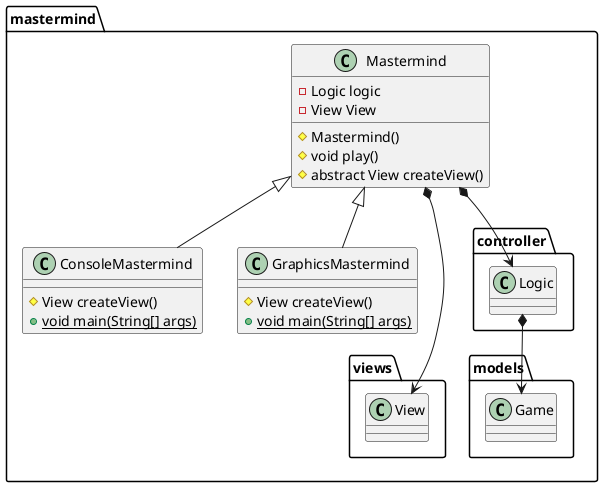 @startuml

    class mastermind.Mastermind{
        - Logic logic
        - View View
        # Mastermind()
        # void play()
        # abstract View createView()
    }

    class mastermind.ConsoleMastermind extends mastermind.Mastermind{
        # View createView()
        + {static} void main(String[] args)
    }

    class mastermind.GraphicsMastermind extends mastermind.Mastermind{
        # View createView()
        + {static} void main(String[] args)
    }

    mastermind.Mastermind *---> mastermind.views.View
    mastermind.Mastermind *--> mastermind.controller.Logic
    mastermind.controller.Logic *--> mastermind.models.Game

@enduml